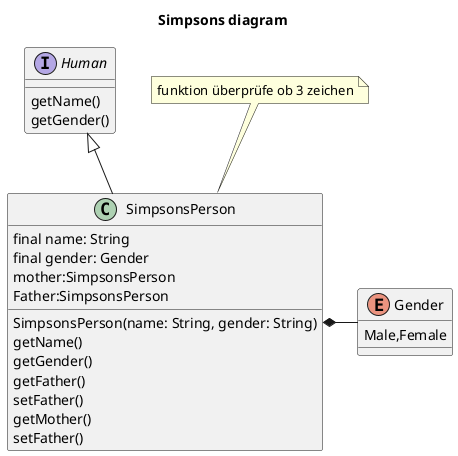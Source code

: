 @startuml

title Simpsons diagram


interface Human{
getName()
getGender()
}


Class SimpsonsPerson{
final name: String
final gender: Gender
 mother:SimpsonsPerson
Father:SimpsonsPerson
SimpsonsPerson(name: String, gender: String)
getName()
getGender()
getFather()
setFather()
getMother()
setFather()
}



enum Gender{
Male,Female
}





Human <|-- SimpsonsPerson
SimpsonsPerson*- Gender
note "funktion überprüfe ob 3 zeichen" as N1
N1 -- SimpsonsPerson
@enduml


